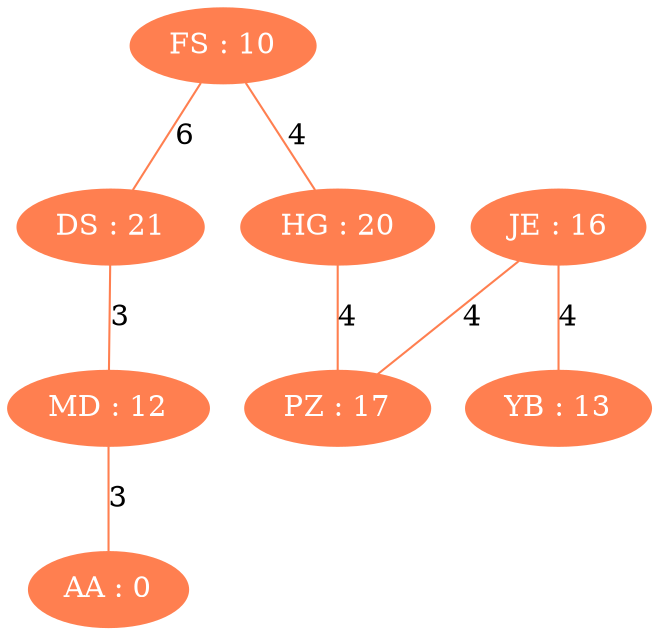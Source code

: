 digraph G {
	node0 [label="FS : 10",fillcolor="coral",color="coral",fontcolor="white",style="filled"];
	node1 [label="DS : 21",fillcolor="coral",color="coral",fontcolor="white",style="filled"];
	node2 [label="JE : 16",fillcolor="coral",color="coral",fontcolor="white",style="filled"];
	node3 [label="HG : 20",fillcolor="coral",color="coral",fontcolor="white",style="filled"];
	node4 [label="PZ : 17",fillcolor="coral",color="coral",fontcolor="white",style="filled"];
	node5 [label="YB : 13",fillcolor="coral",color="coral",fontcolor="white",style="filled"];
	node6 [label="MD : 12",fillcolor="coral",color="coral",fontcolor="white",style="filled"];
	node7 [label="AA : 0",fillcolor="coral",color="coral",fontcolor="white",style="filled"];
	subgraph U {
		edge [dir=none];
		node0 -> node3 [color="coral",style="",label="4"];
		node0 -> node1 [color="coral",style="",label="6"];
		node1 -> node6 [color="coral",style="",label="3"];
		node2 -> node5 [color="coral",style="",label="4"];
		node2 -> node4 [color="coral",style="",label="4"];
		node3 -> node4 [color="coral",style="",label="4"];
		node6 -> node7 [color="coral",style="",label="3"];
	}
	subgraph D {
	}
}
